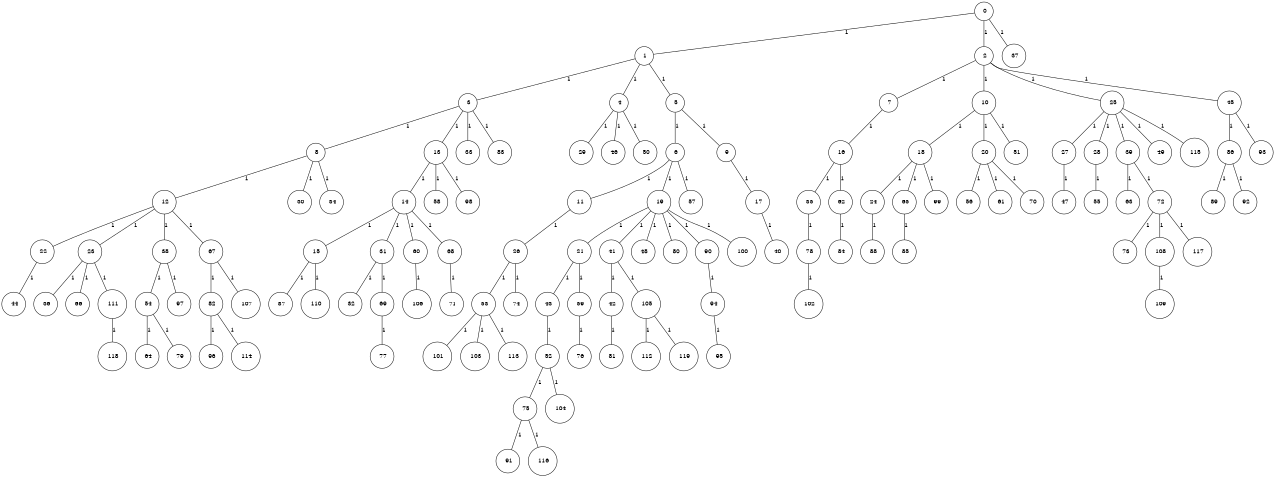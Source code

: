 graph G {
size="8.5,11;"
ratio = "expand;"
fixedsize="true;"
overlap="scale;"
node[shape=circle,width=.12,hight=.12,fontsize=12]
edge[fontsize=12]

0[label=" 0" color=black, pos="0.54734971,2.9652536!"];
1[label=" 1" color=black, pos="2.6225518,2.3964419!"];
2[label=" 2" color=black, pos="2.2651733,2.0784079!"];
3[label=" 3" color=black, pos="0.37973817,2.5958786!"];
4[label=" 4" color=black, pos="1.9646411,2.5012595!"];
5[label=" 5" color=black, pos="1.1268962,2.8572433!"];
6[label=" 6" color=black, pos="0.82033199,0.77237839!"];
7[label=" 7" color=black, pos="2.1825225,2.476798!"];
8[label=" 8" color=black, pos="1.5742925,1.5120494!"];
9[label=" 9" color=black, pos="0.57767663,1.1696907!"];
10[label=" 10" color=black, pos="2.8571552,1.6095375!"];
11[label=" 11" color=black, pos="2.321957,0.87291394!"];
12[label=" 12" color=black, pos="2.7095678,1.762609!"];
13[label=" 13" color=black, pos="2.6504772,2.4466725!"];
14[label=" 14" color=black, pos="2.6266157,1.3365859!"];
15[label=" 15" color=black, pos="1.8320375,2.5390104!"];
16[label=" 16" color=black, pos="2.2554355,1.6031743!"];
17[label=" 17" color=black, pos="1.9595512,0.67596206!"];
18[label=" 18" color=black, pos="0.020963653,1.0535997!"];
19[label=" 19" color=black, pos="1.4909157,0.62951874!"];
20[label=" 20" color=black, pos="2.300687,2.0369474!"];
21[label=" 21" color=black, pos="1.0119801,2.4219734!"];
22[label=" 22" color=black, pos="0.70267083,2.4477339!"];
23[label=" 23" color=black, pos="2.5719433,1.9410383!"];
24[label=" 24" color=black, pos="0.037804208,2.6604909!"];
25[label=" 25" color=black, pos="2.3170777,1.8140617!"];
26[label=" 26" color=black, pos="1.6219525,0.68096201!"];
27[label=" 27" color=black, pos="2.794175,2.3133517!"];
28[label=" 28" color=black, pos="1.7026085,0.046026194!"];
29[label=" 29" color=black, pos="0.83391904,1.3531843!"];
30[label=" 30" color=black, pos="1.226559,1.0712982!"];
31[label=" 31" color=black, pos="1.7876625,2.6258811!"];
32[label=" 32" color=black, pos="2.5565492,2.8228221!"];
33[label=" 33" color=black, pos="1.6228249,2.2116683!"];
34[label=" 34" color=black, pos="1.5045452,1.3576456!"];
35[label=" 35" color=black, pos="1.203111,2.3935822!"];
36[label=" 36" color=black, pos="1.0212964,2.6203081!"];
37[label=" 37" color=black, pos="1.907608,0.39180536!"];
38[label=" 38" color=black, pos="0.77441057,0.93266938!"];
39[label=" 39" color=black, pos="0.47544008,1.3875398!"];
40[label=" 40" color=black, pos="1.8449224,2.9056162!"];
41[label=" 41" color=black, pos="0.8472458,1.7125247!"];
42[label=" 42" color=black, pos="2.0099147,0.65051128!"];
43[label=" 43" color=black, pos="1.7411677,0.11874526!"];
44[label=" 44" color=black, pos="0.48370189,1.6176796!"];
45[label=" 45" color=black, pos="0.71254576,1.525477!"];
46[label=" 46" color=black, pos="2.4725886,2.0490294!"];
47[label=" 47" color=black, pos="0.016696818,0.98001791!"];
48[label=" 48" color=black, pos="2.6469312,1.3293666!"];
49[label=" 49" color=black, pos="2.0029185,2.845968!"];
50[label=" 50" color=black, pos="0.1120617,2.2258589!"];
51[label=" 51" color=black, pos="2.5405728,2.6156936!"];
52[label=" 52" color=black, pos="0.083657552,0.41558462!"];
53[label=" 53" color=black, pos="2.2428582,1.2831596!"];
54[label=" 54" color=black, pos="1.399208,0.66347539!"];
55[label=" 55" color=black, pos="2.7687583,0.27752402!"];
56[label=" 56" color=black, pos="1.5291274,2.9098665!"];
57[label=" 57" color=black, pos="2.6487819,2.5448791!"];
58[label=" 58" color=black, pos="0.25231382,2.614073!"];
59[label=" 59" color=black, pos="2.1153422,1.8171613!"];
60[label=" 60" color=black, pos="2.4631398,2.9952031!"];
61[label=" 61" color=black, pos="1.1738075,2.4214447!"];
62[label=" 62" color=black, pos="0.61055175,2.9889203!"];
63[label=" 63" color=black, pos="1.7284134,0.79499952!"];
64[label=" 64" color=black, pos="2.8733349,1.7895867!"];
65[label=" 65" color=black, pos="2.4607005,0.28296039!"];
66[label=" 66" color=black, pos="1.1052038,1.5059009!"];
67[label=" 67" color=black, pos="2.1268,0.41954568!"];
68[label=" 68" color=black, pos="1.5558082,2.2959377!"];
69[label=" 69" color=black, pos="2.6931114,0.30263119!"];
70[label=" 70" color=black, pos="0.80230249,1.6829732!"];
71[label=" 71" color=black, pos="2.5579957,2.7882567!"];
72[label=" 72" color=black, pos="2.1828387,0.95344736!"];
73[label=" 73" color=black, pos="2.9123091,1.3565535!"];
74[label=" 74" color=black, pos="2.1334411,0.23805877!"];
75[label=" 75" color=black, pos="2.1855167,1.8501808!"];
76[label=" 76" color=black, pos="0.072353181,1.4709406!"];
77[label=" 77" color=black, pos="1.8635009,0.069127769!"];
78[label=" 78" color=black, pos="1.0651233,0.19651929!"];
79[label=" 79" color=black, pos="1.2300737,1.0544496!"];
80[label=" 80" color=black, pos="1.5626193,1.0564517!"];
81[label=" 81" color=black, pos="1.2443047,0.49244122!"];
82[label=" 82" color=black, pos="2.2754597,0.63798694!"];
83[label=" 83" color=black, pos="2.3881044,0.20230134!"];
84[label=" 84" color=black, pos="1.6342863,0.22592222!"];
85[label=" 85" color=black, pos="1.4468138,2.1635906!"];
86[label=" 86" color=black, pos="1.047151,2.1350561!"];
87[label=" 87" color=black, pos="1.3448858,1.6901371!"];
88[label=" 88" color=black, pos="0.1974026,1.3824335!"];
89[label=" 89" color=black, pos="0.15959396,0.81945312!"];
90[label=" 90" color=black, pos="2.6053747,2.89603!"];
91[label=" 91" color=black, pos="1.9456078,2.4539368!"];
92[label=" 92" color=black, pos="0.77157335,1.0776813!"];
93[label=" 93" color=black, pos="2.974909,0.73032423!"];
94[label=" 94" color=black, pos="2.6013818,0.29928468!"];
95[label=" 95" color=black, pos="0.054885974,1.8537728!"];
96[label=" 96" color=black, pos="1.7360106,0.69399586!"];
97[label=" 97" color=black, pos="1.1110811,0.33065814!"];
98[label=" 98" color=black, pos="2.970889,1.709935!"];
99[label=" 99" color=black, pos="0.32501956,2.496391!"];
100[label=" 100" color=black, pos="2.8437309,0.31498007!"];
101[label=" 101" color=black, pos="2.8153443,2.8406999!"];
102[label=" 102" color=black, pos="1.9106846,0.36299372!"];
103[label=" 103" color=black, pos="0.12940639,0.21785916!"];
104[label=" 104" color=black, pos="2.4529729,2.7610215!"];
105[label=" 105" color=black, pos="0.425304,0.28050983!"];
106[label=" 106" color=black, pos="1.3183678,1.3126899!"];
107[label=" 107" color=black, pos="1.1543167,0.73998027!"];
108[label=" 108" color=black, pos="1.3831532,0.81668752!"];
109[label=" 109" color=black, pos="0.10026464,0.61522355!"];
110[label=" 110" color=black, pos="2.797372,1.9765198!"];
111[label=" 111" color=black, pos="1.1949838,2.7921954!"];
112[label=" 112" color=black, pos="2.106234,2.2120107!"];
113[label=" 113" color=black, pos="0.64489644,0.92773105!"];
114[label=" 114" color=black, pos="0.48296538,2.6066516!"];
115[label=" 115" color=black, pos="0.049501839,0.63532971!"];
116[label=" 116" color=black, pos="2.4015922,2.6311525!"];
117[label=" 117" color=black, pos="0.10940468,0.51280608!"];
118[label=" 118" color=black, pos="1.2245934,1.8335551!"];
119[label=" 119" color=black, pos="0.68370493,0.067533867!"];
0--1[label="1"]
0--2[label="1"]
0--37[label="1"]
1--3[label="1"]
1--4[label="1"]
1--5[label="1"]
2--7[label="1"]
2--10[label="1"]
2--25[label="1"]
2--45[label="1"]
3--8[label="1"]
3--13[label="1"]
3--33[label="1"]
3--83[label="1"]
4--29[label="1"]
4--46[label="1"]
4--50[label="1"]
5--6[label="1"]
5--9[label="1"]
6--11[label="1"]
6--19[label="1"]
6--57[label="1"]
7--16[label="1"]
8--12[label="1"]
8--30[label="1"]
8--34[label="1"]
9--17[label="1"]
10--18[label="1"]
10--20[label="1"]
10--51[label="1"]
11--26[label="1"]
12--22[label="1"]
12--23[label="1"]
12--38[label="1"]
12--67[label="1"]
13--14[label="1"]
13--58[label="1"]
13--98[label="1"]
14--15[label="1"]
14--31[label="1"]
14--60[label="1"]
14--68[label="1"]
15--87[label="1"]
15--110[label="1"]
16--35[label="1"]
16--62[label="1"]
17--40[label="1"]
18--24[label="1"]
18--65[label="1"]
18--99[label="1"]
19--21[label="1"]
19--41[label="1"]
19--48[label="1"]
19--80[label="1"]
19--90[label="1"]
19--100[label="1"]
20--56[label="1"]
20--61[label="1"]
20--70[label="1"]
21--43[label="1"]
21--59[label="1"]
22--44[label="1"]
23--36[label="1"]
23--66[label="1"]
23--111[label="1"]
24--88[label="1"]
25--27[label="1"]
25--28[label="1"]
25--39[label="1"]
25--49[label="1"]
25--115[label="1"]
26--53[label="1"]
26--74[label="1"]
27--47[label="1"]
28--55[label="1"]
31--32[label="1"]
31--69[label="1"]
35--78[label="1"]
38--54[label="1"]
38--97[label="1"]
39--63[label="1"]
39--72[label="1"]
41--42[label="1"]
41--105[label="1"]
42--81[label="1"]
43--52[label="1"]
45--86[label="1"]
45--93[label="1"]
52--75[label="1"]
52--104[label="1"]
53--101[label="1"]
53--103[label="1"]
53--113[label="1"]
54--64[label="1"]
54--79[label="1"]
59--76[label="1"]
60--106[label="1"]
62--84[label="1"]
65--85[label="1"]
67--82[label="1"]
67--107[label="1"]
68--71[label="1"]
69--77[label="1"]
72--73[label="1"]
72--108[label="1"]
72--117[label="1"]
75--91[label="1"]
75--116[label="1"]
78--102[label="1"]
82--96[label="1"]
82--114[label="1"]
86--89[label="1"]
86--92[label="1"]
90--94[label="1"]
94--95[label="1"]
105--112[label="1"]
105--119[label="1"]
108--109[label="1"]
111--118[label="1"]

}
